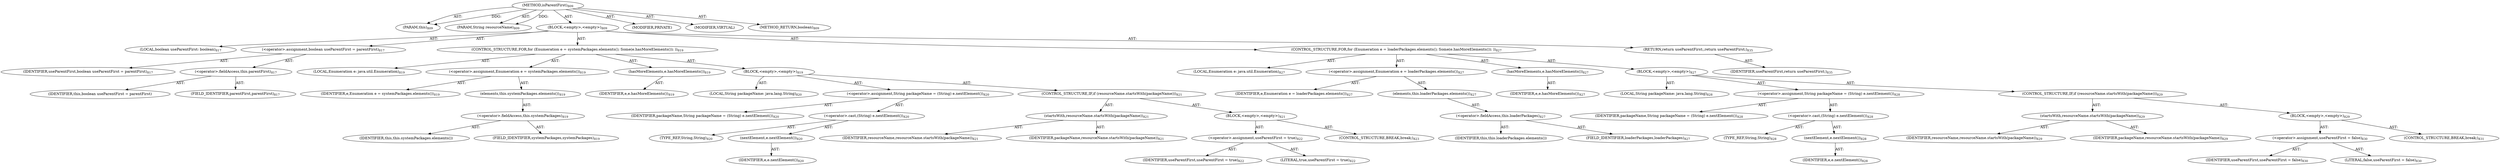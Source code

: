 digraph "isParentFirst" {  
"111669149725" [label = <(METHOD,isParentFirst)<SUB>809</SUB>> ]
"115964117062" [label = <(PARAM,this)<SUB>809</SUB>> ]
"115964117063" [label = <(PARAM,String resourceName)<SUB>809</SUB>> ]
"25769803856" [label = <(BLOCK,&lt;empty&gt;,&lt;empty&gt;)<SUB>809</SUB>> ]
"94489280538" [label = <(LOCAL,boolean useParentFirst: boolean)<SUB>817</SUB>> ]
"30064771432" [label = <(&lt;operator&gt;.assignment,boolean useParentFirst = parentFirst)<SUB>817</SUB>> ]
"68719477059" [label = <(IDENTIFIER,useParentFirst,boolean useParentFirst = parentFirst)<SUB>817</SUB>> ]
"30064771433" [label = <(&lt;operator&gt;.fieldAccess,this.parentFirst)<SUB>817</SUB>> ]
"68719477060" [label = <(IDENTIFIER,this,boolean useParentFirst = parentFirst)> ]
"55834574942" [label = <(FIELD_IDENTIFIER,parentFirst,parentFirst)<SUB>817</SUB>> ]
"47244640303" [label = <(CONTROL_STRUCTURE,FOR,for (Enumeration e = systemPackages.elements(); Some(e.hasMoreElements()); ))<SUB>819</SUB>> ]
"94489280539" [label = <(LOCAL,Enumeration e: java.util.Enumeration)<SUB>819</SUB>> ]
"30064771434" [label = <(&lt;operator&gt;.assignment,Enumeration e = systemPackages.elements())<SUB>819</SUB>> ]
"68719477061" [label = <(IDENTIFIER,e,Enumeration e = systemPackages.elements())<SUB>819</SUB>> ]
"30064771435" [label = <(elements,this.systemPackages.elements())<SUB>819</SUB>> ]
"30064771436" [label = <(&lt;operator&gt;.fieldAccess,this.systemPackages)<SUB>819</SUB>> ]
"68719477062" [label = <(IDENTIFIER,this,this.systemPackages.elements())> ]
"55834574943" [label = <(FIELD_IDENTIFIER,systemPackages,systemPackages)<SUB>819</SUB>> ]
"30064771437" [label = <(hasMoreElements,e.hasMoreElements())<SUB>819</SUB>> ]
"68719477063" [label = <(IDENTIFIER,e,e.hasMoreElements())<SUB>819</SUB>> ]
"25769803857" [label = <(BLOCK,&lt;empty&gt;,&lt;empty&gt;)<SUB>819</SUB>> ]
"94489280540" [label = <(LOCAL,String packageName: java.lang.String)<SUB>820</SUB>> ]
"30064771438" [label = <(&lt;operator&gt;.assignment,String packageName = (String) e.nextElement())<SUB>820</SUB>> ]
"68719477064" [label = <(IDENTIFIER,packageName,String packageName = (String) e.nextElement())<SUB>820</SUB>> ]
"30064771439" [label = <(&lt;operator&gt;.cast,(String) e.nextElement())<SUB>820</SUB>> ]
"180388626437" [label = <(TYPE_REF,String,String)<SUB>820</SUB>> ]
"30064771440" [label = <(nextElement,e.nextElement())<SUB>820</SUB>> ]
"68719477065" [label = <(IDENTIFIER,e,e.nextElement())<SUB>820</SUB>> ]
"47244640304" [label = <(CONTROL_STRUCTURE,IF,if (resourceName.startsWith(packageName)))<SUB>821</SUB>> ]
"30064771441" [label = <(startsWith,resourceName.startsWith(packageName))<SUB>821</SUB>> ]
"68719477066" [label = <(IDENTIFIER,resourceName,resourceName.startsWith(packageName))<SUB>821</SUB>> ]
"68719477067" [label = <(IDENTIFIER,packageName,resourceName.startsWith(packageName))<SUB>821</SUB>> ]
"25769803858" [label = <(BLOCK,&lt;empty&gt;,&lt;empty&gt;)<SUB>821</SUB>> ]
"30064771442" [label = <(&lt;operator&gt;.assignment,useParentFirst = true)<SUB>822</SUB>> ]
"68719477068" [label = <(IDENTIFIER,useParentFirst,useParentFirst = true)<SUB>822</SUB>> ]
"90194313298" [label = <(LITERAL,true,useParentFirst = true)<SUB>822</SUB>> ]
"47244640305" [label = <(CONTROL_STRUCTURE,BREAK,break;)<SUB>823</SUB>> ]
"47244640306" [label = <(CONTROL_STRUCTURE,FOR,for (Enumeration e = loaderPackages.elements(); Some(e.hasMoreElements()); ))<SUB>827</SUB>> ]
"94489280541" [label = <(LOCAL,Enumeration e: java.util.Enumeration)<SUB>827</SUB>> ]
"30064771443" [label = <(&lt;operator&gt;.assignment,Enumeration e = loaderPackages.elements())<SUB>827</SUB>> ]
"68719477069" [label = <(IDENTIFIER,e,Enumeration e = loaderPackages.elements())<SUB>827</SUB>> ]
"30064771444" [label = <(elements,this.loaderPackages.elements())<SUB>827</SUB>> ]
"30064771445" [label = <(&lt;operator&gt;.fieldAccess,this.loaderPackages)<SUB>827</SUB>> ]
"68719477070" [label = <(IDENTIFIER,this,this.loaderPackages.elements())> ]
"55834574944" [label = <(FIELD_IDENTIFIER,loaderPackages,loaderPackages)<SUB>827</SUB>> ]
"30064771446" [label = <(hasMoreElements,e.hasMoreElements())<SUB>827</SUB>> ]
"68719477071" [label = <(IDENTIFIER,e,e.hasMoreElements())<SUB>827</SUB>> ]
"25769803859" [label = <(BLOCK,&lt;empty&gt;,&lt;empty&gt;)<SUB>827</SUB>> ]
"94489280542" [label = <(LOCAL,String packageName: java.lang.String)<SUB>828</SUB>> ]
"30064771447" [label = <(&lt;operator&gt;.assignment,String packageName = (String) e.nextElement())<SUB>828</SUB>> ]
"68719477072" [label = <(IDENTIFIER,packageName,String packageName = (String) e.nextElement())<SUB>828</SUB>> ]
"30064771448" [label = <(&lt;operator&gt;.cast,(String) e.nextElement())<SUB>828</SUB>> ]
"180388626438" [label = <(TYPE_REF,String,String)<SUB>828</SUB>> ]
"30064771449" [label = <(nextElement,e.nextElement())<SUB>828</SUB>> ]
"68719477073" [label = <(IDENTIFIER,e,e.nextElement())<SUB>828</SUB>> ]
"47244640307" [label = <(CONTROL_STRUCTURE,IF,if (resourceName.startsWith(packageName)))<SUB>829</SUB>> ]
"30064771450" [label = <(startsWith,resourceName.startsWith(packageName))<SUB>829</SUB>> ]
"68719477074" [label = <(IDENTIFIER,resourceName,resourceName.startsWith(packageName))<SUB>829</SUB>> ]
"68719477075" [label = <(IDENTIFIER,packageName,resourceName.startsWith(packageName))<SUB>829</SUB>> ]
"25769803860" [label = <(BLOCK,&lt;empty&gt;,&lt;empty&gt;)<SUB>829</SUB>> ]
"30064771451" [label = <(&lt;operator&gt;.assignment,useParentFirst = false)<SUB>830</SUB>> ]
"68719477076" [label = <(IDENTIFIER,useParentFirst,useParentFirst = false)<SUB>830</SUB>> ]
"90194313299" [label = <(LITERAL,false,useParentFirst = false)<SUB>830</SUB>> ]
"47244640308" [label = <(CONTROL_STRUCTURE,BREAK,break;)<SUB>831</SUB>> ]
"146028888077" [label = <(RETURN,return useParentFirst;,return useParentFirst;)<SUB>835</SUB>> ]
"68719477077" [label = <(IDENTIFIER,useParentFirst,return useParentFirst;)<SUB>835</SUB>> ]
"133143986255" [label = <(MODIFIER,PRIVATE)> ]
"133143986256" [label = <(MODIFIER,VIRTUAL)> ]
"128849018909" [label = <(METHOD_RETURN,boolean)<SUB>809</SUB>> ]
  "111669149725" -> "115964117062"  [ label = "AST: "] 
  "111669149725" -> "115964117063"  [ label = "AST: "] 
  "111669149725" -> "25769803856"  [ label = "AST: "] 
  "111669149725" -> "133143986255"  [ label = "AST: "] 
  "111669149725" -> "133143986256"  [ label = "AST: "] 
  "111669149725" -> "128849018909"  [ label = "AST: "] 
  "25769803856" -> "94489280538"  [ label = "AST: "] 
  "25769803856" -> "30064771432"  [ label = "AST: "] 
  "25769803856" -> "47244640303"  [ label = "AST: "] 
  "25769803856" -> "47244640306"  [ label = "AST: "] 
  "25769803856" -> "146028888077"  [ label = "AST: "] 
  "30064771432" -> "68719477059"  [ label = "AST: "] 
  "30064771432" -> "30064771433"  [ label = "AST: "] 
  "30064771433" -> "68719477060"  [ label = "AST: "] 
  "30064771433" -> "55834574942"  [ label = "AST: "] 
  "47244640303" -> "94489280539"  [ label = "AST: "] 
  "47244640303" -> "30064771434"  [ label = "AST: "] 
  "47244640303" -> "30064771437"  [ label = "AST: "] 
  "47244640303" -> "25769803857"  [ label = "AST: "] 
  "30064771434" -> "68719477061"  [ label = "AST: "] 
  "30064771434" -> "30064771435"  [ label = "AST: "] 
  "30064771435" -> "30064771436"  [ label = "AST: "] 
  "30064771436" -> "68719477062"  [ label = "AST: "] 
  "30064771436" -> "55834574943"  [ label = "AST: "] 
  "30064771437" -> "68719477063"  [ label = "AST: "] 
  "25769803857" -> "94489280540"  [ label = "AST: "] 
  "25769803857" -> "30064771438"  [ label = "AST: "] 
  "25769803857" -> "47244640304"  [ label = "AST: "] 
  "30064771438" -> "68719477064"  [ label = "AST: "] 
  "30064771438" -> "30064771439"  [ label = "AST: "] 
  "30064771439" -> "180388626437"  [ label = "AST: "] 
  "30064771439" -> "30064771440"  [ label = "AST: "] 
  "30064771440" -> "68719477065"  [ label = "AST: "] 
  "47244640304" -> "30064771441"  [ label = "AST: "] 
  "47244640304" -> "25769803858"  [ label = "AST: "] 
  "30064771441" -> "68719477066"  [ label = "AST: "] 
  "30064771441" -> "68719477067"  [ label = "AST: "] 
  "25769803858" -> "30064771442"  [ label = "AST: "] 
  "25769803858" -> "47244640305"  [ label = "AST: "] 
  "30064771442" -> "68719477068"  [ label = "AST: "] 
  "30064771442" -> "90194313298"  [ label = "AST: "] 
  "47244640306" -> "94489280541"  [ label = "AST: "] 
  "47244640306" -> "30064771443"  [ label = "AST: "] 
  "47244640306" -> "30064771446"  [ label = "AST: "] 
  "47244640306" -> "25769803859"  [ label = "AST: "] 
  "30064771443" -> "68719477069"  [ label = "AST: "] 
  "30064771443" -> "30064771444"  [ label = "AST: "] 
  "30064771444" -> "30064771445"  [ label = "AST: "] 
  "30064771445" -> "68719477070"  [ label = "AST: "] 
  "30064771445" -> "55834574944"  [ label = "AST: "] 
  "30064771446" -> "68719477071"  [ label = "AST: "] 
  "25769803859" -> "94489280542"  [ label = "AST: "] 
  "25769803859" -> "30064771447"  [ label = "AST: "] 
  "25769803859" -> "47244640307"  [ label = "AST: "] 
  "30064771447" -> "68719477072"  [ label = "AST: "] 
  "30064771447" -> "30064771448"  [ label = "AST: "] 
  "30064771448" -> "180388626438"  [ label = "AST: "] 
  "30064771448" -> "30064771449"  [ label = "AST: "] 
  "30064771449" -> "68719477073"  [ label = "AST: "] 
  "47244640307" -> "30064771450"  [ label = "AST: "] 
  "47244640307" -> "25769803860"  [ label = "AST: "] 
  "30064771450" -> "68719477074"  [ label = "AST: "] 
  "30064771450" -> "68719477075"  [ label = "AST: "] 
  "25769803860" -> "30064771451"  [ label = "AST: "] 
  "25769803860" -> "47244640308"  [ label = "AST: "] 
  "30064771451" -> "68719477076"  [ label = "AST: "] 
  "30064771451" -> "90194313299"  [ label = "AST: "] 
  "146028888077" -> "68719477077"  [ label = "AST: "] 
  "111669149725" -> "115964117062"  [ label = "DDG: "] 
  "111669149725" -> "115964117063"  [ label = "DDG: "] 
}

